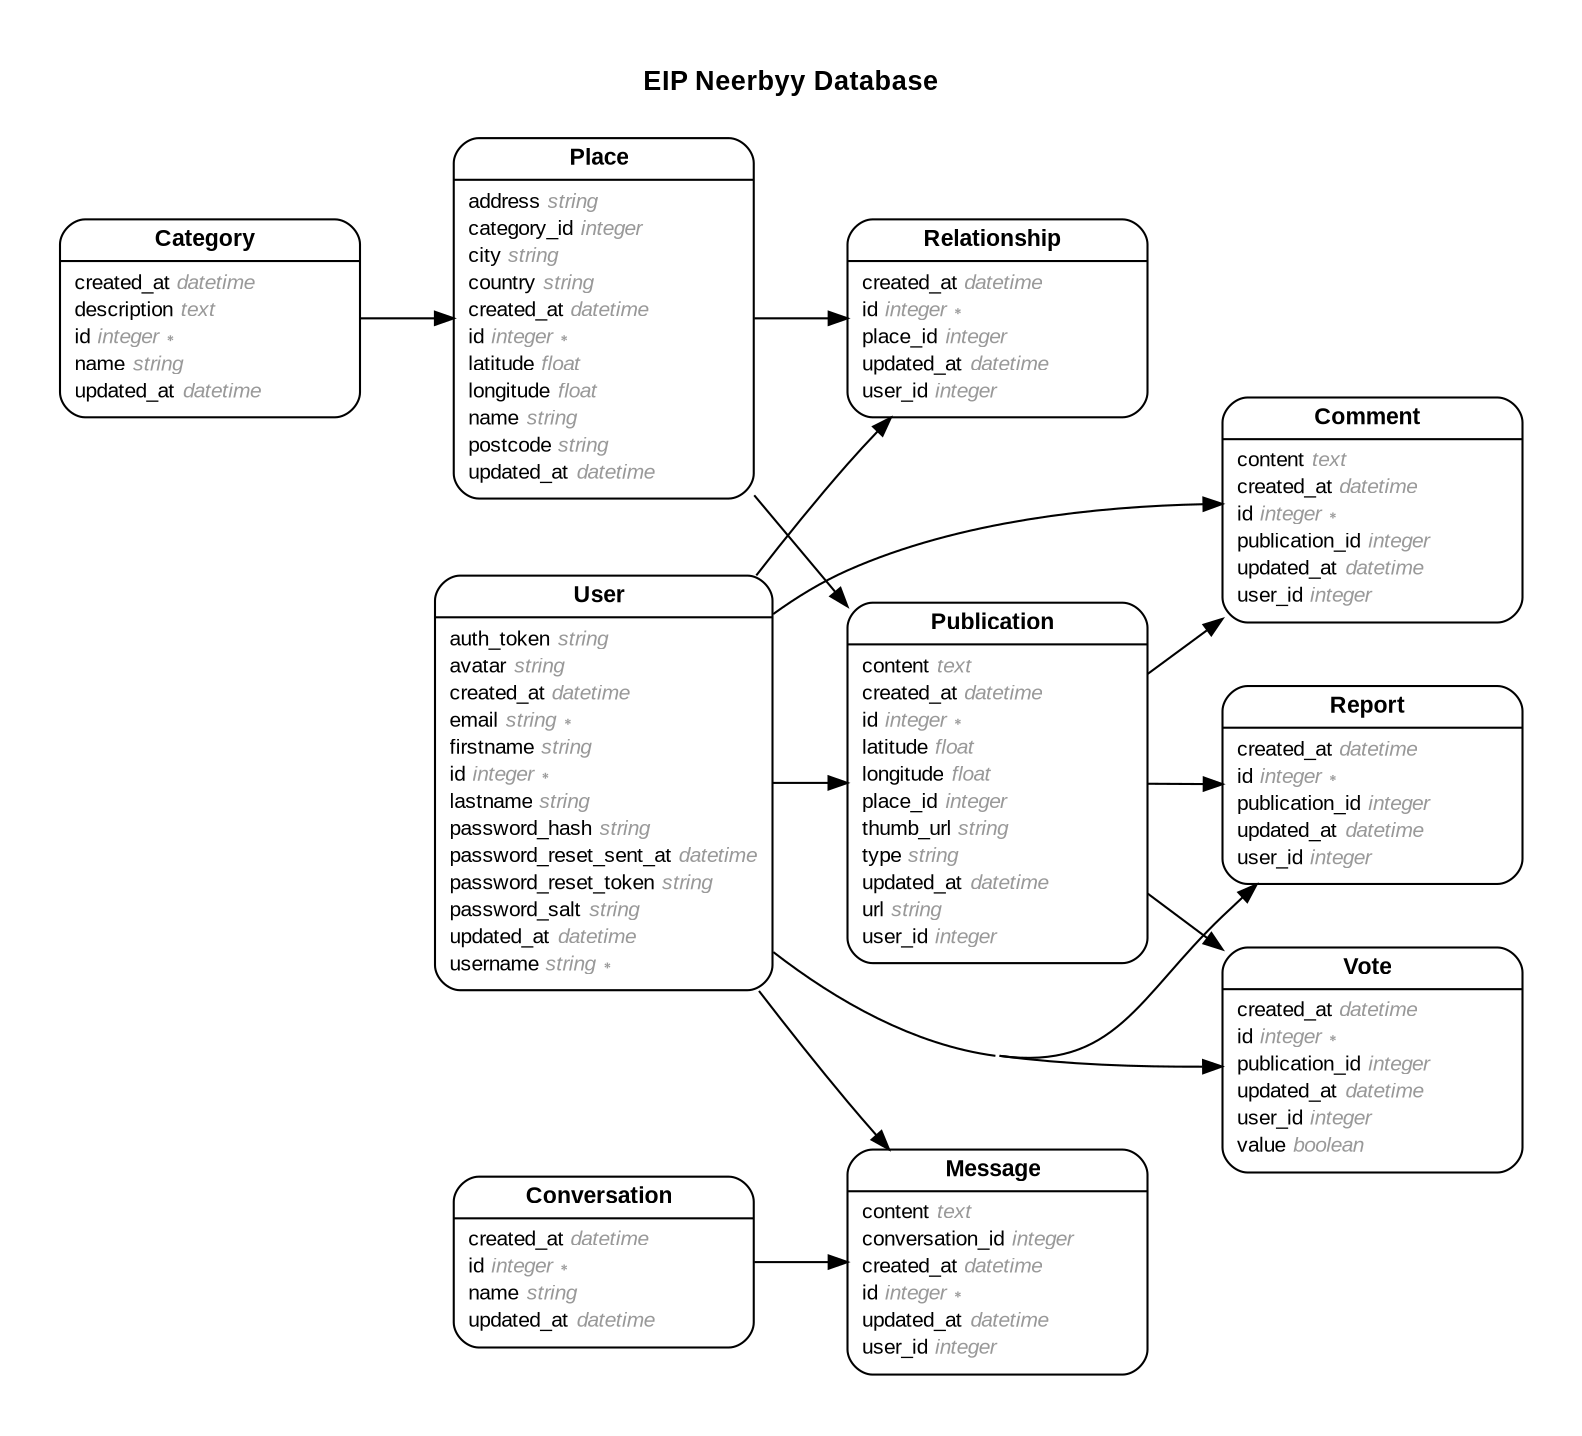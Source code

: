 digraph EIP {
rankdir = "LR";
ranksep = "0.5";
nodesep = "0.4";
pad = "0.4,0.4";
margin = "0,0";
concentrate = "true";
labelloc = "t";
fontsize = "13";
fontname = "Arial Bold";
node[ shape  =  "Mrecord" , fontsize  =  "10" , fontname  =  "Arial" , margin  =  "0.07,0.05" , penwidth  =  "1.0"];
edge[ fontname  =  "Arial" , fontsize  =  "7" , dir  =  "both" , arrowsize  =  "0.9" , penwidth  =  "1.0" , labelangle  =  "32" , labeldistance  =  "1.8"];
label = "EIP Neerbyy Database\n\n";
m_Category [label = <<table border="0" align="center" cellspacing="0.5" cellpadding="0" width="134">
  <tr><td align="center" valign="bottom" width="130"><font face="Arial Bold" point-size="11">Category</font></td></tr>
</table>
|
<table border="0" align="left" cellspacing="2" cellpadding="0" width="134">
  <tr><td align="left" width="130" port="created_at">created_at <font face="Arial Italic" color="grey60">datetime</font></td></tr>
  <tr><td align="left" width="130" port="description">description <font face="Arial Italic" color="grey60">text</font></td></tr>
  <tr><td align="left" width="130" port="id">id <font face="Arial Italic" color="grey60">integer ∗</font></td></tr>
  <tr><td align="left" width="130" port="name">name <font face="Arial Italic" color="grey60">string</font></td></tr>
  <tr><td align="left" width="130" port="updated_at">updated_at <font face="Arial Italic" color="grey60">datetime</font></td></tr>
</table>
>];
m_Comment [label = <<table border="0" align="center" cellspacing="0.5" cellpadding="0" width="134">
  <tr><td align="center" valign="bottom" width="130"><font face="Arial Bold" point-size="11">Comment</font></td></tr>
</table>
|
<table border="0" align="left" cellspacing="2" cellpadding="0" width="134">
  <tr><td align="left" width="130" port="content">content <font face="Arial Italic" color="grey60">text</font></td></tr>
  <tr><td align="left" width="130" port="created_at">created_at <font face="Arial Italic" color="grey60">datetime</font></td></tr>
  <tr><td align="left" width="130" port="id">id <font face="Arial Italic" color="grey60">integer ∗</font></td></tr>
  <tr><td align="left" width="130" port="publication_id">publication_id <font face="Arial Italic" color="grey60">integer</font></td></tr>
  <tr><td align="left" width="130" port="updated_at">updated_at <font face="Arial Italic" color="grey60">datetime</font></td></tr>
  <tr><td align="left" width="130" port="user_id">user_id <font face="Arial Italic" color="grey60">integer</font></td></tr>
</table>
>];
m_Conversation [label = <<table border="0" align="center" cellspacing="0.5" cellpadding="0" width="134">
  <tr><td align="center" valign="bottom" width="130"><font face="Arial Bold" point-size="11">Conversation</font></td></tr>
</table>
|
<table border="0" align="left" cellspacing="2" cellpadding="0" width="134">
  <tr><td align="left" width="130" port="created_at">created_at <font face="Arial Italic" color="grey60">datetime</font></td></tr>
  <tr><td align="left" width="130" port="id">id <font face="Arial Italic" color="grey60">integer ∗</font></td></tr>
  <tr><td align="left" width="130" port="name">name <font face="Arial Italic" color="grey60">string</font></td></tr>
  <tr><td align="left" width="130" port="updated_at">updated_at <font face="Arial Italic" color="grey60">datetime</font></td></tr>
</table>
>];
m_Message [label = <<table border="0" align="center" cellspacing="0.5" cellpadding="0" width="134">
  <tr><td align="center" valign="bottom" width="130"><font face="Arial Bold" point-size="11">Message</font></td></tr>
</table>
|
<table border="0" align="left" cellspacing="2" cellpadding="0" width="134">
  <tr><td align="left" width="130" port="content">content <font face="Arial Italic" color="grey60">text</font></td></tr>
  <tr><td align="left" width="130" port="conversation_id">conversation_id <font face="Arial Italic" color="grey60">integer</font></td></tr>
  <tr><td align="left" width="130" port="created_at">created_at <font face="Arial Italic" color="grey60">datetime</font></td></tr>
  <tr><td align="left" width="130" port="id">id <font face="Arial Italic" color="grey60">integer ∗</font></td></tr>
  <tr><td align="left" width="130" port="updated_at">updated_at <font face="Arial Italic" color="grey60">datetime</font></td></tr>
  <tr><td align="left" width="130" port="user_id">user_id <font face="Arial Italic" color="grey60">integer</font></td></tr>
</table>
>];
m_Place [label = <<table border="0" align="center" cellspacing="0.5" cellpadding="0" width="134">
  <tr><td align="center" valign="bottom" width="130"><font face="Arial Bold" point-size="11">Place</font></td></tr>
</table>
|
<table border="0" align="left" cellspacing="2" cellpadding="0" width="134">
  <tr><td align="left" width="130" port="address">address <font face="Arial Italic" color="grey60">string</font></td></tr>
  <tr><td align="left" width="130" port="category_id">category_id <font face="Arial Italic" color="grey60">integer</font></td></tr>
  <tr><td align="left" width="130" port="city">city <font face="Arial Italic" color="grey60">string</font></td></tr>
  <tr><td align="left" width="130" port="country">country <font face="Arial Italic" color="grey60">string</font></td></tr>
  <tr><td align="left" width="130" port="created_at">created_at <font face="Arial Italic" color="grey60">datetime</font></td></tr>
  <tr><td align="left" width="130" port="id">id <font face="Arial Italic" color="grey60">integer ∗</font></td></tr>
  <tr><td align="left" width="130" port="latitude">latitude <font face="Arial Italic" color="grey60">float</font></td></tr>
  <tr><td align="left" width="130" port="longitude">longitude <font face="Arial Italic" color="grey60">float</font></td></tr>
  <tr><td align="left" width="130" port="name">name <font face="Arial Italic" color="grey60">string</font></td></tr>
  <tr><td align="left" width="130" port="postcode">postcode <font face="Arial Italic" color="grey60">string</font></td></tr>
  <tr><td align="left" width="130" port="updated_at">updated_at <font face="Arial Italic" color="grey60">datetime</font></td></tr>
</table>
>];
m_Publication [label = <<table border="0" align="center" cellspacing="0.5" cellpadding="0" width="134">
  <tr><td align="center" valign="bottom" width="130"><font face="Arial Bold" point-size="11">Publication</font></td></tr>
</table>
|
<table border="0" align="left" cellspacing="2" cellpadding="0" width="134">
  <tr><td align="left" width="130" port="content">content <font face="Arial Italic" color="grey60">text</font></td></tr>
  <tr><td align="left" width="130" port="created_at">created_at <font face="Arial Italic" color="grey60">datetime</font></td></tr>
  
  <tr><td align="left" width="130" port="id">id <font face="Arial Italic" color="grey60">integer ∗</font></td></tr>
  <tr><td align="left" width="130" port="latitude">latitude <font face="Arial Italic" color="grey60">float</font></td></tr>
  <tr><td align="left" width="130" port="longitude">longitude <font face="Arial Italic" color="grey60">float</font></td></tr>
  <tr><td align="left" width="130" port="place_id">place_id <font face="Arial Italic" color="grey60">integer</font></td></tr>
  <tr><td align="left" width="130" port="thumb_url">thumb_url <font face="Arial Italic" color="grey60">string</font></td></tr>
  <tr><td align="left" width="130" port="type">type <font face="Arial Italic" color="grey60">string</font></td></tr>
  <tr><td align="left" width="130" port="updated_at">updated_at <font face="Arial Italic" color="grey60">datetime</font></td></tr>
  <tr><td align="left" width="130" port="url">url <font face="Arial Italic" color="grey60">string</font></td></tr>
  <tr><td align="left" width="130" port="user_id">user_id <font face="Arial Italic" color="grey60">integer</font></td></tr>
</table>
>];
m_Relationship [label = <<table border="0" align="center" cellspacing="0.5" cellpadding="0" width="134">
  <tr><td align="center" valign="bottom" width="130"><font face="Arial Bold" point-size="11">Relationship</font></td></tr>
</table>
|
<table border="0" align="left" cellspacing="2" cellpadding="0" width="134">
  <tr><td align="left" width="130" port="created_at">created_at <font face="Arial Italic" color="grey60">datetime</font></td></tr>
  <tr><td align="left" width="130" port="id">id <font face="Arial Italic" color="grey60">integer ∗</font></td></tr>
  <tr><td align="left" width="130" port="place_id">place_id <font face="Arial Italic" color="grey60">integer</font></td></tr>
  <tr><td align="left" width="130" port="updated_at">updated_at <font face="Arial Italic" color="grey60">datetime</font></td></tr>
  <tr><td align="left" width="130" port="user_id">user_id <font face="Arial Italic" color="grey60">integer</font></td></tr>
</table>
>];
m_Report [label = <<table border="0" align="center" cellspacing="0.5" cellpadding="0" width="134">
  <tr><td align="center" valign="bottom" width="130"><font face="Arial Bold" point-size="11">Report</font></td></tr>
</table>
|
<table border="0" align="left" cellspacing="2" cellpadding="0" width="134">
  <tr><td align="left" width="130" port="created_at">created_at <font face="Arial Italic" color="grey60">datetime</font></td></tr>
  <tr><td align="left" width="130" port="id">id <font face="Arial Italic" color="grey60">integer ∗</font></td></tr>
  <tr><td align="left" width="130" port="publication_id">publication_id <font face="Arial Italic" color="grey60">integer</font></td></tr>
  <tr><td align="left" width="130" port="updated_at">updated_at <font face="Arial Italic" color="grey60">datetime</font></td></tr>
  <tr><td align="left" width="130" port="user_id">user_id <font face="Arial Italic" color="grey60">integer</font></td></tr>
</table>
>];
m_User [label = <<table border="0" align="center" cellspacing="0.5" cellpadding="0" width="134">
  <tr><td align="center" valign="bottom" width="130"><font face="Arial Bold" point-size="11">User</font></td></tr>
</table>
|
<table border="0" align="left" cellspacing="2" cellpadding="0" width="134">
  <tr><td align="left" width="130" port="auth_token">auth_token <font face="Arial Italic" color="grey60">string</font></td></tr>
  <tr><td align="left" width="130" port="avatar">avatar <font face="Arial Italic" color="grey60">string</font></td></tr>
  <tr><td align="left" width="130" port="created_at">created_at <font face="Arial Italic" color="grey60">datetime</font></td></tr>
  <tr><td align="left" width="130" port="email">email <font face="Arial Italic" color="grey60">string ∗</font></td></tr>
  <tr><td align="left" width="130" port="firstname">firstname <font face="Arial Italic" color="grey60">string</font></td></tr>
  <tr><td align="left" width="130" port="id">id <font face="Arial Italic" color="grey60">integer ∗</font></td></tr>
  <tr><td align="left" width="130" port="lastname">lastname <font face="Arial Italic" color="grey60">string</font></td></tr>
  <tr><td align="left" width="130" port="password_hash">password_hash <font face="Arial Italic" color="grey60">string</font></td></tr>
  <tr><td align="left" width="130" port="password_reset_sent_at">password_reset_sent_at <font face="Arial Italic" color="grey60">datetime</font></td></tr>
  <tr><td align="left" width="130" port="password_reset_token">password_reset_token <font face="Arial Italic" color="grey60">string</font></td></tr>
  <tr><td align="left" width="130" port="password_salt">password_salt <font face="Arial Italic" color="grey60">string</font></td></tr>
  <tr><td align="left" width="130" port="updated_at">updated_at <font face="Arial Italic" color="grey60">datetime</font></td></tr>
  <tr><td align="left" width="130" port="username">username <font face="Arial Italic" color="grey60">string ∗</font></td></tr>
</table>
>];
m_Vote [label = <<table border="0" align="center" cellspacing="0.5" cellpadding="0" width="134">
  <tr><td align="center" valign="bottom" width="130"><font face="Arial Bold" point-size="11">Vote</font></td></tr>
</table>
|
<table border="0" align="left" cellspacing="2" cellpadding="0" width="134">
  <tr><td align="left" width="130" port="created_at">created_at <font face="Arial Italic" color="grey60">datetime</font></td></tr>
  <tr><td align="left" width="130" port="id">id <font face="Arial Italic" color="grey60">integer ∗</font></td></tr>
  <tr><td align="left" width="130" port="publication_id">publication_id <font face="Arial Italic" color="grey60">integer</font></td></tr>
  <tr><td align="left" width="130" port="updated_at">updated_at <font face="Arial Italic" color="grey60">datetime</font></td></tr>
  <tr><td align="left" width="130" port="user_id">user_id <font face="Arial Italic" color="grey60">integer</font></td></tr>
  <tr><td align="left" width="130" port="value">value <font face="Arial Italic" color="grey60">boolean</font></td></tr>
</table>
>];
  m_User -> m_Publication [arrowhead = "normal", arrowtail = "none", weight = "2"];
  m_User -> m_Relationship [arrowhead = "normal", arrowtail = "none", weight = "2"];
  m_User -> m_Report [arrowhead = "normal", arrowtail = "none", weight = "2"];
  m_User -> m_Vote [arrowhead = "normal", arrowtail = "none", weight = "2"];
  m_User -> m_Message [arrowhead = "normal", arrowtail = "none", weight = "2"];
  m_Category -> m_Place [arrowhead = "normal", arrowtail = "none", weight = "2"];
  m_Publication -> m_Comment [arrowhead = "normal", arrowtail = "none", weight = "2"];
  m_User -> m_Comment [arrowhead = "normal", arrowtail = "none", weight = "1"];
  m_Conversation -> m_Message [arrowhead = "normal", arrowtail = "none", weight = "2"];
  m_Place -> m_Relationship [arrowhead = "normal", arrowtail = "none", weight = "2"];
  m_Place -> m_Publication [arrowhead = "normal", arrowtail = "none", weight = "1"];
  m_Publication -> m_Report [arrowhead = "normal", arrowtail = "none", weight = "2"];
  m_Publication -> m_Vote [arrowhead = "normal", arrowtail = "none", weight = "2"];
}
